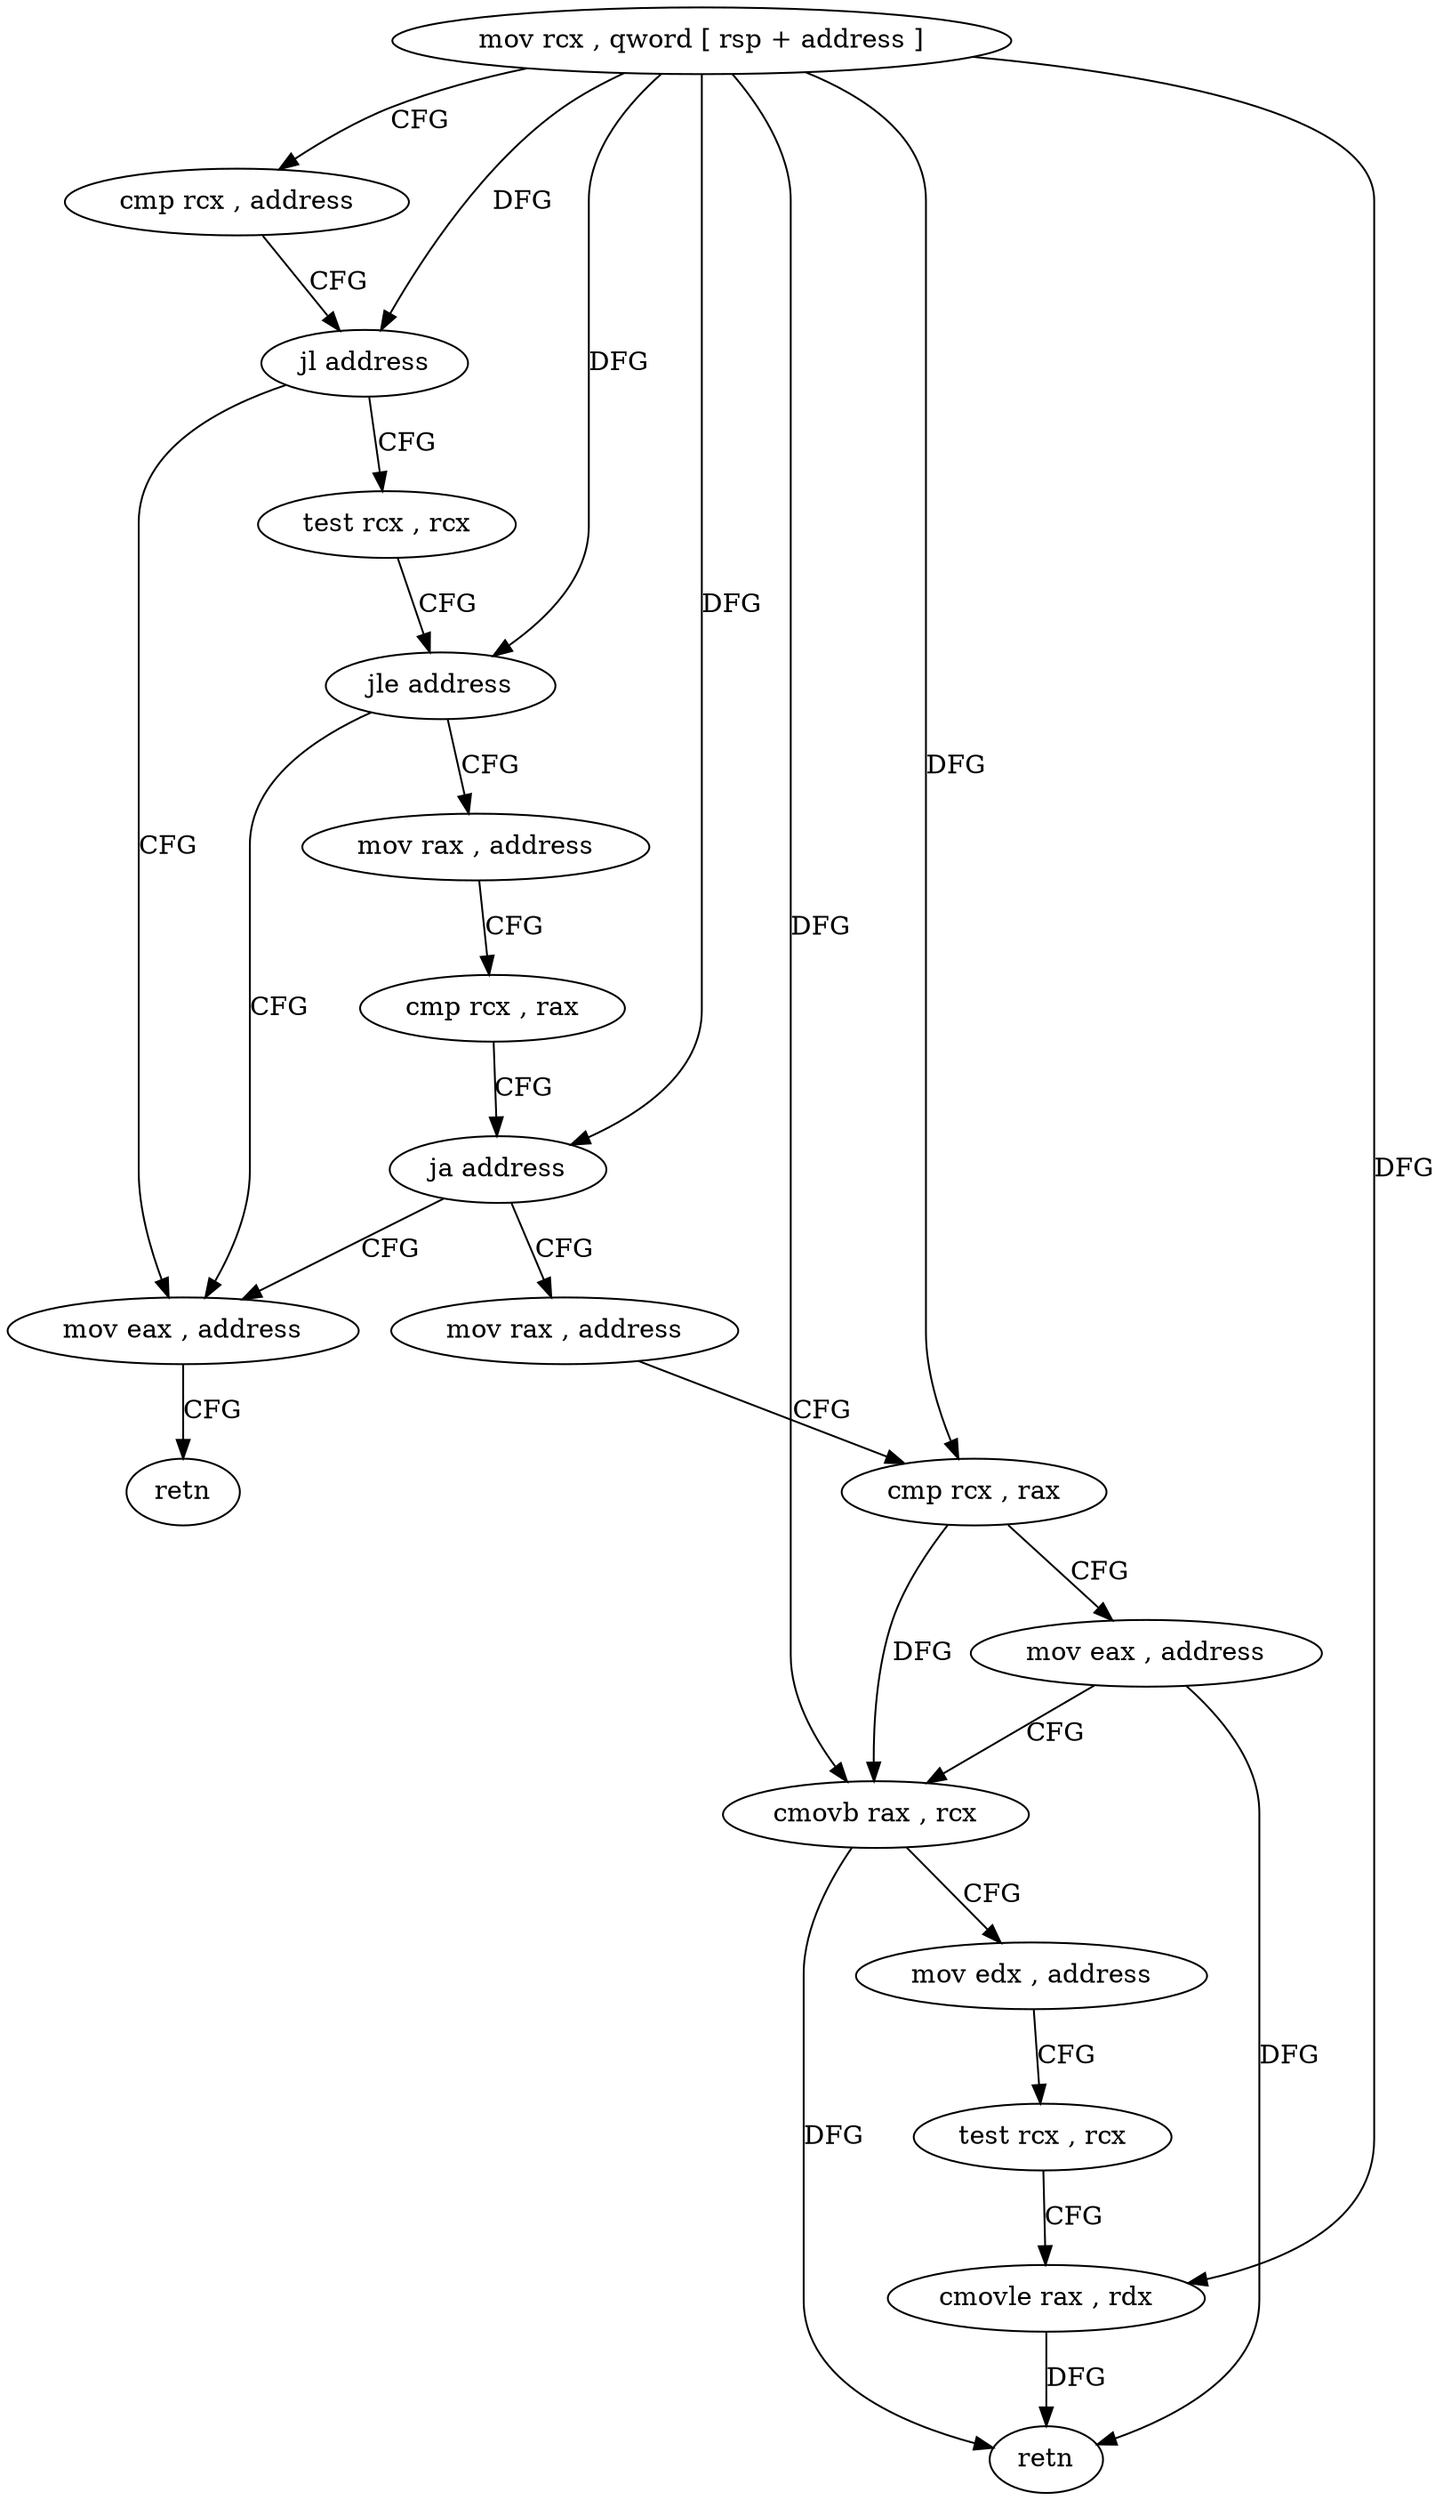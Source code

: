 digraph "func" {
"4202768" [label = "mov rcx , qword [ rsp + address ]" ]
"4202773" [label = "cmp rcx , address" ]
"4202780" [label = "jl address" ]
"4202837" [label = "mov eax , address" ]
"4202782" [label = "test rcx , rcx" ]
"4202842" [label = "retn" ]
"4202785" [label = "jle address" ]
"4202787" [label = "mov rax , address" ]
"4202797" [label = "cmp rcx , rax" ]
"4202800" [label = "ja address" ]
"4202802" [label = "mov rax , address" ]
"4202812" [label = "cmp rcx , rax" ]
"4202815" [label = "mov eax , address" ]
"4202820" [label = "cmovb rax , rcx" ]
"4202824" [label = "mov edx , address" ]
"4202829" [label = "test rcx , rcx" ]
"4202832" [label = "cmovle rax , rdx" ]
"4202836" [label = "retn" ]
"4202768" -> "4202773" [ label = "CFG" ]
"4202768" -> "4202780" [ label = "DFG" ]
"4202768" -> "4202785" [ label = "DFG" ]
"4202768" -> "4202800" [ label = "DFG" ]
"4202768" -> "4202812" [ label = "DFG" ]
"4202768" -> "4202820" [ label = "DFG" ]
"4202768" -> "4202832" [ label = "DFG" ]
"4202773" -> "4202780" [ label = "CFG" ]
"4202780" -> "4202837" [ label = "CFG" ]
"4202780" -> "4202782" [ label = "CFG" ]
"4202837" -> "4202842" [ label = "CFG" ]
"4202782" -> "4202785" [ label = "CFG" ]
"4202785" -> "4202837" [ label = "CFG" ]
"4202785" -> "4202787" [ label = "CFG" ]
"4202787" -> "4202797" [ label = "CFG" ]
"4202797" -> "4202800" [ label = "CFG" ]
"4202800" -> "4202837" [ label = "CFG" ]
"4202800" -> "4202802" [ label = "CFG" ]
"4202802" -> "4202812" [ label = "CFG" ]
"4202812" -> "4202815" [ label = "CFG" ]
"4202812" -> "4202820" [ label = "DFG" ]
"4202815" -> "4202820" [ label = "CFG" ]
"4202815" -> "4202836" [ label = "DFG" ]
"4202820" -> "4202824" [ label = "CFG" ]
"4202820" -> "4202836" [ label = "DFG" ]
"4202824" -> "4202829" [ label = "CFG" ]
"4202829" -> "4202832" [ label = "CFG" ]
"4202832" -> "4202836" [ label = "DFG" ]
}
